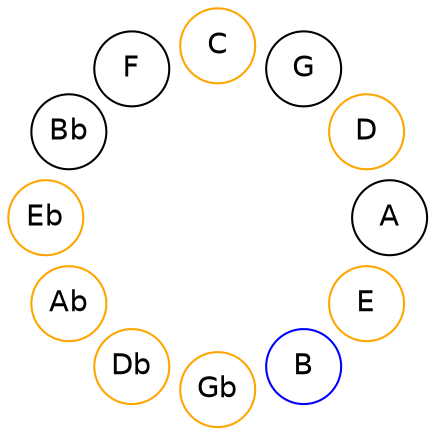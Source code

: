 
graph {

layout = circo;
mindist = .1

node [shape = circle, fontname = Helvetica, margin = 0]
edge [style=invis]

subgraph 1 {
	E -- B -- Gb -- Db -- Ab -- Eb -- Bb -- F -- C -- G -- D -- A -- E
}

E [color=orange];
B [color=blue];
Gb [color=orange];
Db [color=orange];
Ab [color=orange];
Eb [color=orange];
C [color=orange];
D [color=orange];
}
